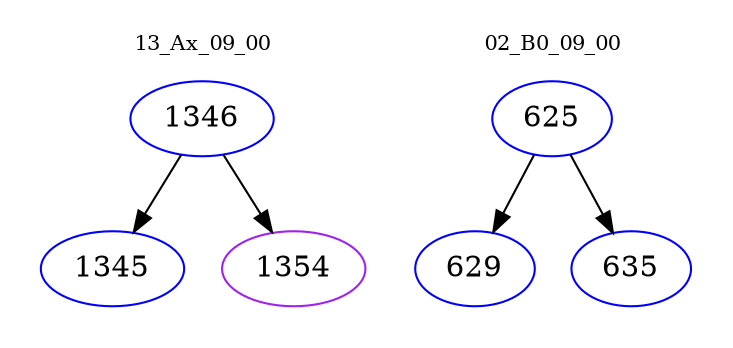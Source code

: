 digraph{
subgraph cluster_0 {
color = white
label = "13_Ax_09_00";
fontsize=10;
T0_1346 [label="1346", color="blue"]
T0_1346 -> T0_1345 [color="black"]
T0_1345 [label="1345", color="blue"]
T0_1346 -> T0_1354 [color="black"]
T0_1354 [label="1354", color="purple"]
}
subgraph cluster_1 {
color = white
label = "02_B0_09_00";
fontsize=10;
T1_625 [label="625", color="blue"]
T1_625 -> T1_629 [color="black"]
T1_629 [label="629", color="blue"]
T1_625 -> T1_635 [color="black"]
T1_635 [label="635", color="blue"]
}
}
